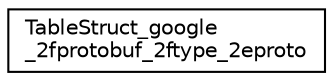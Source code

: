 digraph "类继承关系图"
{
 // LATEX_PDF_SIZE
  edge [fontname="Helvetica",fontsize="10",labelfontname="Helvetica",labelfontsize="10"];
  node [fontname="Helvetica",fontsize="10",shape=record];
  rankdir="LR";
  Node0 [label="TableStruct_google\l_2fprotobuf_2ftype_2eproto",height=0.2,width=0.4,color="black", fillcolor="white", style="filled",URL="$structTableStruct__google__2fprotobuf__2ftype__2eproto.html",tooltip=" "];
}
